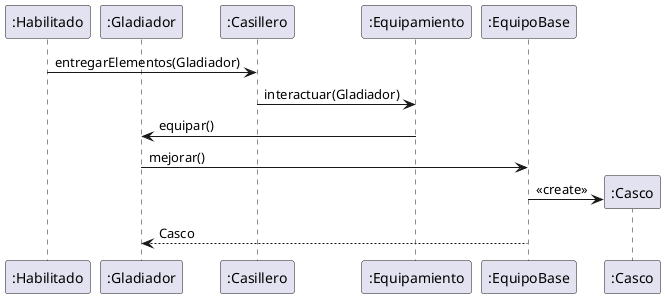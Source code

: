 @startuml GladiadorConEquipoBaseEncuentraEquipamiento

participant Habilitado as ":Habilitado"
participant Gladiador as ":Gladiador"

participant Casillero as ":Casillero"
participant Equipamiento as ":Equipamiento"

participant EquipoBase as ":EquipoBase"

Habilitado -> Casillero: entregarElementos(Gladiador)
Casillero -> Equipamiento: interactuar(Gladiador)

Equipamiento -> Gladiador: equipar()
Gladiador -> EquipoBase: mejorar()
create Casco as ":Casco"
EquipoBase -> Casco: <<create>>
EquipoBase --> Gladiador: Casco

@enduml